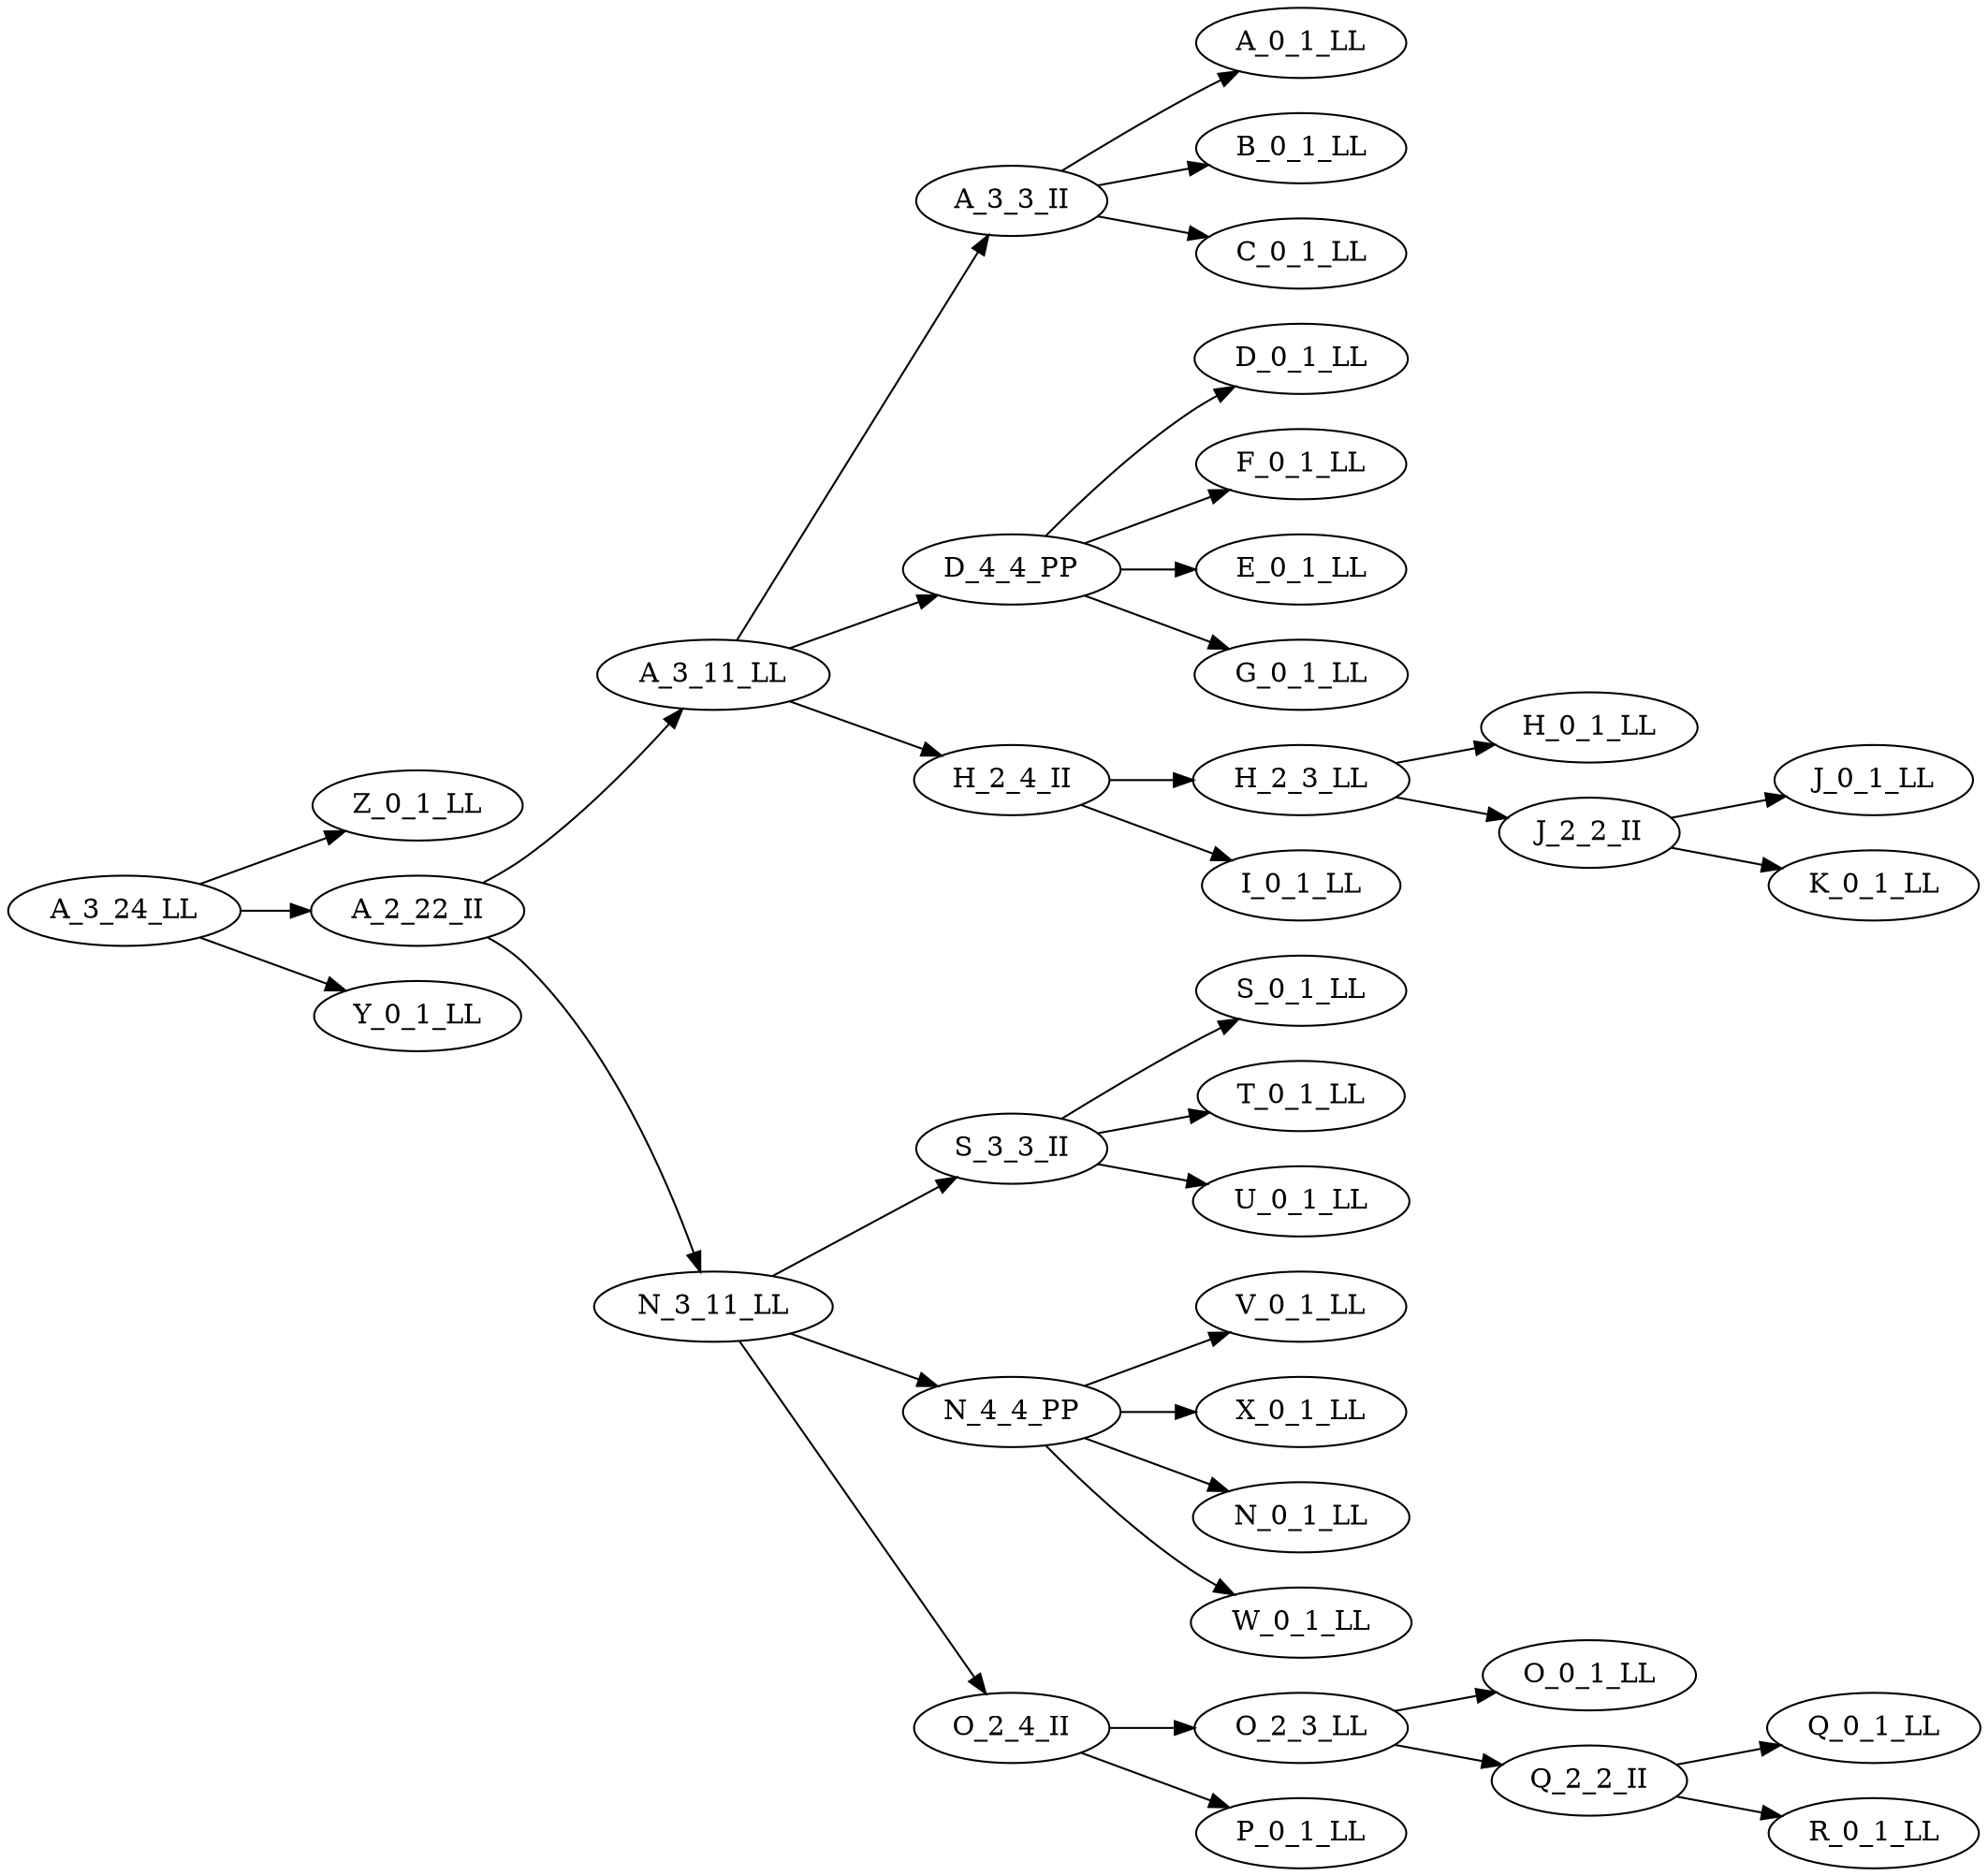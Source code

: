 digraph ClanTree {
rankdir=LR
A_3_24_LL -> Z_0_1_LL;
A_3_24_LL -> A_2_22_II;
A_2_22_II -> A_3_11_LL;
A_3_11_LL -> A_3_3_II;
A_3_3_II -> A_0_1_LL;
A_3_3_II -> B_0_1_LL;
A_3_3_II -> C_0_1_LL;
A_3_11_LL -> D_4_4_PP;
D_4_4_PP -> D_0_1_LL;
D_4_4_PP -> F_0_1_LL;
D_4_4_PP -> E_0_1_LL;
D_4_4_PP -> G_0_1_LL;
A_3_11_LL -> H_2_4_II;
H_2_4_II -> H_2_3_LL;
H_2_3_LL -> H_0_1_LL;
H_2_3_LL -> J_2_2_II;
J_2_2_II -> J_0_1_LL;
J_2_2_II -> K_0_1_LL;
H_2_4_II -> I_0_1_LL;
A_2_22_II -> N_3_11_LL;
N_3_11_LL -> S_3_3_II;
S_3_3_II -> S_0_1_LL;
S_3_3_II -> T_0_1_LL;
S_3_3_II -> U_0_1_LL;
N_3_11_LL -> N_4_4_PP;
N_4_4_PP -> V_0_1_LL;
N_4_4_PP -> X_0_1_LL;
N_4_4_PP -> N_0_1_LL;
N_4_4_PP -> W_0_1_LL;
N_3_11_LL -> O_2_4_II;
O_2_4_II -> O_2_3_LL;
O_2_3_LL -> O_0_1_LL;
O_2_3_LL -> Q_2_2_II;
Q_2_2_II -> Q_0_1_LL;
Q_2_2_II -> R_0_1_LL;
O_2_4_II -> P_0_1_LL;
A_3_24_LL -> Y_0_1_LL;
}
